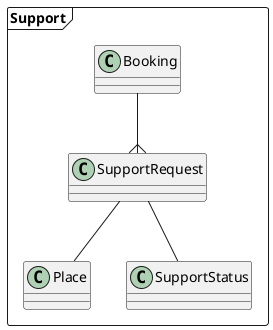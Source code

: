 @startuml 
skinparam package {
	BorderStyle dotted
}

frame "Support" {
	Booking --{ SupportRequest
	SupportRequest -- Place
	SupportRequest -- SupportStatus
}

@enduml